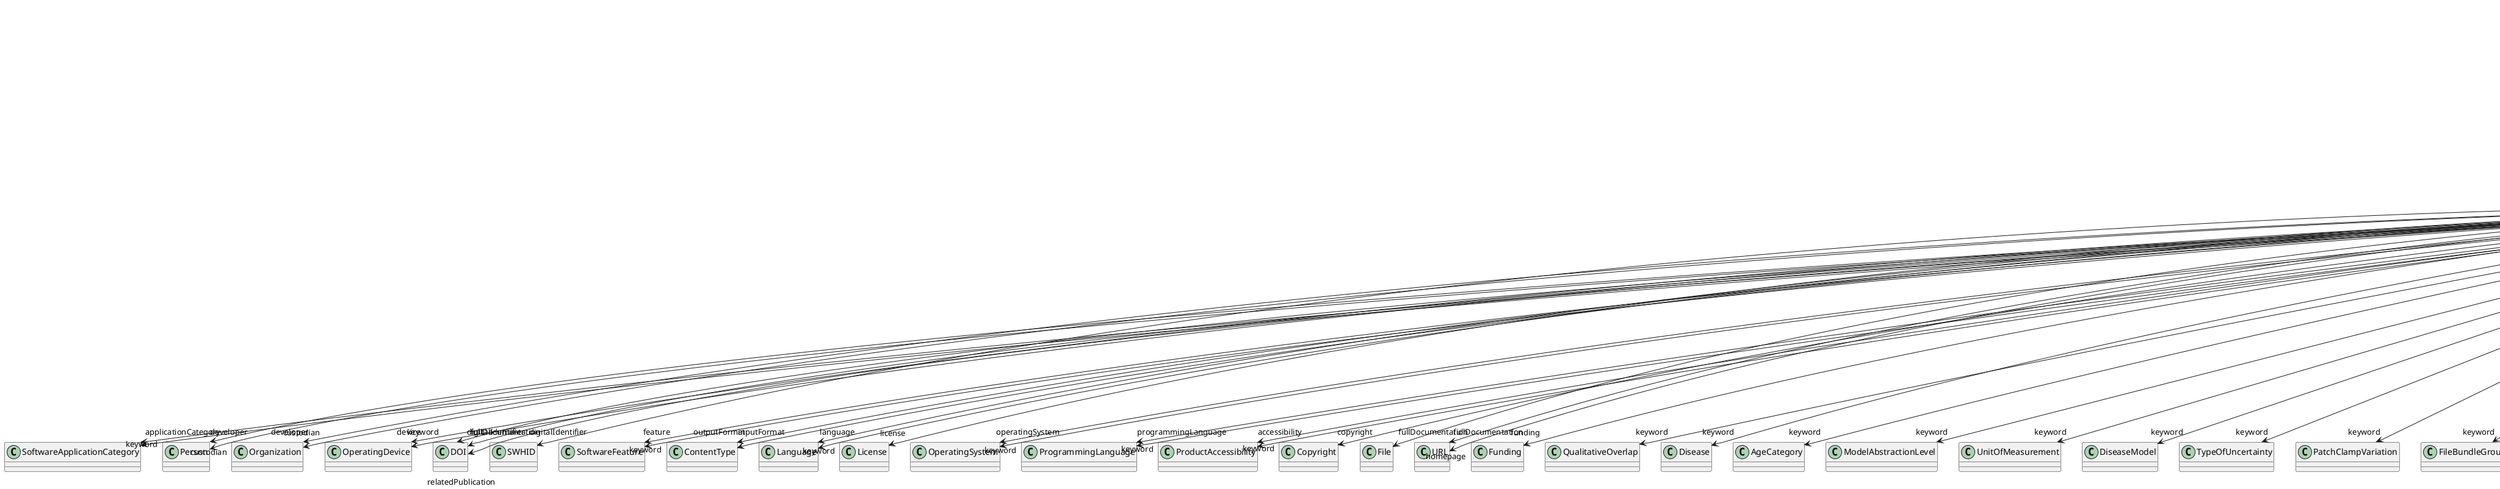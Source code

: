 @startuml
class SoftwareVersion {
+applicationCategory
+developer
+device
+digitalIdentifier
+feature
+requirement
+inputFormat
+isAlternativeVersionOf
+isNewVersionOf
+language
+license
+operatingSystem
+outputFormat
+programmingLanguage
+accessibility
+copyright
+custodian
+description
+fullDocumentation
+fullName
+funding
+homepage
+howToCite
+keyword
+otherContribution
+relatedPublication
+releaseDate
+repository
+shortName
+supportChannel
+versionIdentifier
+versionInnovation

}
SoftwareVersion -d-> "applicationCategory" SoftwareApplicationCategory
SoftwareVersion -d-> "developer" Person
SoftwareVersion -d-> "developer" Organization
SoftwareVersion -d-> "device" OperatingDevice
SoftwareVersion -d-> "digitalIdentifier" DOI
SoftwareVersion -d-> "digitalIdentifier" SWHID
SoftwareVersion -d-> "feature" SoftwareFeature
SoftwareVersion -d-> "inputFormat" ContentType
SoftwareVersion -d-> "isAlternativeVersionOf" SoftwareVersion
SoftwareVersion -d-> "isNewVersionOf" SoftwareVersion
SoftwareVersion -d-> "language" Language
SoftwareVersion -d-> "license" License
SoftwareVersion -d-> "operatingSystem" OperatingSystem
SoftwareVersion -d-> "outputFormat" ContentType
SoftwareVersion -d-> "programmingLanguage" ProgrammingLanguage
SoftwareVersion -d-> "accessibility" ProductAccessibility
SoftwareVersion -d-> "copyright" Copyright
SoftwareVersion -d-> "custodian" Person
SoftwareVersion -d-> "custodian" Organization
SoftwareVersion -d-> "fullDocumentation" DOI
SoftwareVersion -d-> "fullDocumentation" File
SoftwareVersion -d-> "fullDocumentation" URL
SoftwareVersion -d-> "funding" Funding
SoftwareVersion -d-> "homepage" URL
SoftwareVersion -d-> "keyword" QualitativeOverlap
SoftwareVersion -d-> "keyword" Disease
SoftwareVersion -d-> "keyword" AgeCategory
SoftwareVersion -d-> "keyword" ModelAbstractionLevel
SoftwareVersion -d-> "keyword" UnitOfMeasurement
SoftwareVersion -d-> "keyword" DiseaseModel
SoftwareVersion -d-> "keyword" TypeOfUncertainty
SoftwareVersion -d-> "keyword" PatchClampVariation
SoftwareVersion -d-> "keyword" FileBundleGrouping
SoftwareVersion -d-> "keyword" SubjectAttribute
SoftwareVersion -d-> "keyword" ProgrammingLanguage
SoftwareVersion -d-> "keyword" AnatomicalPlane
SoftwareVersion -d-> "keyword" FileRepositoryType
SoftwareVersion -d-> "keyword" CranialWindowType
SoftwareVersion -d-> "keyword" AnnotationType
SoftwareVersion -d-> "keyword" Technique
SoftwareVersion -d-> "keyword" UBERONParcellation
SoftwareVersion -d-> "keyword" OperatingSystem
SoftwareVersion -d-> "keyword" Terminology
SoftwareVersion -d-> "keyword" SoftwareFeature
SoftwareVersion -d-> "keyword" BreedingType
SoftwareVersion -d-> "keyword" FileUsageRole
SoftwareVersion -d-> "keyword" CellCultureType
SoftwareVersion -d-> "keyword" MeasuredQuantity
SoftwareVersion -d-> "keyword" SubcellularEntity
SoftwareVersion -d-> "keyword" DeviceType
SoftwareVersion -d-> "keyword" ContributionType
SoftwareVersion -d-> "keyword" Laterality
SoftwareVersion -d-> "keyword" ModelScope
SoftwareVersion -d-> "keyword" GeneticStrainType
SoftwareVersion -d-> "keyword" AtlasType
SoftwareVersion -d-> "keyword" BiologicalOrder
SoftwareVersion -d-> "keyword" Handedness
SoftwareVersion -d-> "keyword" StimulationApproach
SoftwareVersion -d-> "keyword" MolecularEntity
SoftwareVersion -d-> "keyword" MetaDataModelType
SoftwareVersion -d-> "keyword" SemanticDataType
SoftwareVersion -d-> "keyword" Organ
SoftwareVersion -d-> "keyword" CriteriaQualityType
SoftwareVersion -d-> "keyword" ActionStatusType
SoftwareVersion -d-> "keyword" Species
SoftwareVersion -d-> "keyword" AnatomicalAxesOrientation
SoftwareVersion -d-> "keyword" OperatingDevice
SoftwareVersion -d-> "keyword" StimulusType
SoftwareVersion -d-> "keyword" SoftwareApplicationCategory
SoftwareVersion -d-> "keyword" PreparationType
SoftwareVersion -d-> "keyword" ProductAccessibility
SoftwareVersion -d-> "keyword" Service
SoftwareVersion -d-> "keyword" TissueSampleAttribute
SoftwareVersion -d-> "keyword" TermSuggestion
SoftwareVersion -d-> "keyword" Language
SoftwareVersion -d-> "keyword" BiologicalSex
SoftwareVersion -d-> "keyword" DataType
SoftwareVersion -d-> "keyword" TissueSampleType
SoftwareVersion -d-> "keyword" CellType
SoftwareVersion -d-> "keyword" EthicsAssessment
SoftwareVersion -d-> "keyword" ExperimentalApproach
SoftwareVersion -d-> "otherContribution" Contribution
SoftwareVersion -d-> "relatedPublication" DOI
SoftwareVersion -d-> "relatedPublication" ISBN
SoftwareVersion -d-> "relatedPublication" HANDLE
SoftwareVersion -d-> "repository" FileRepository

@enduml